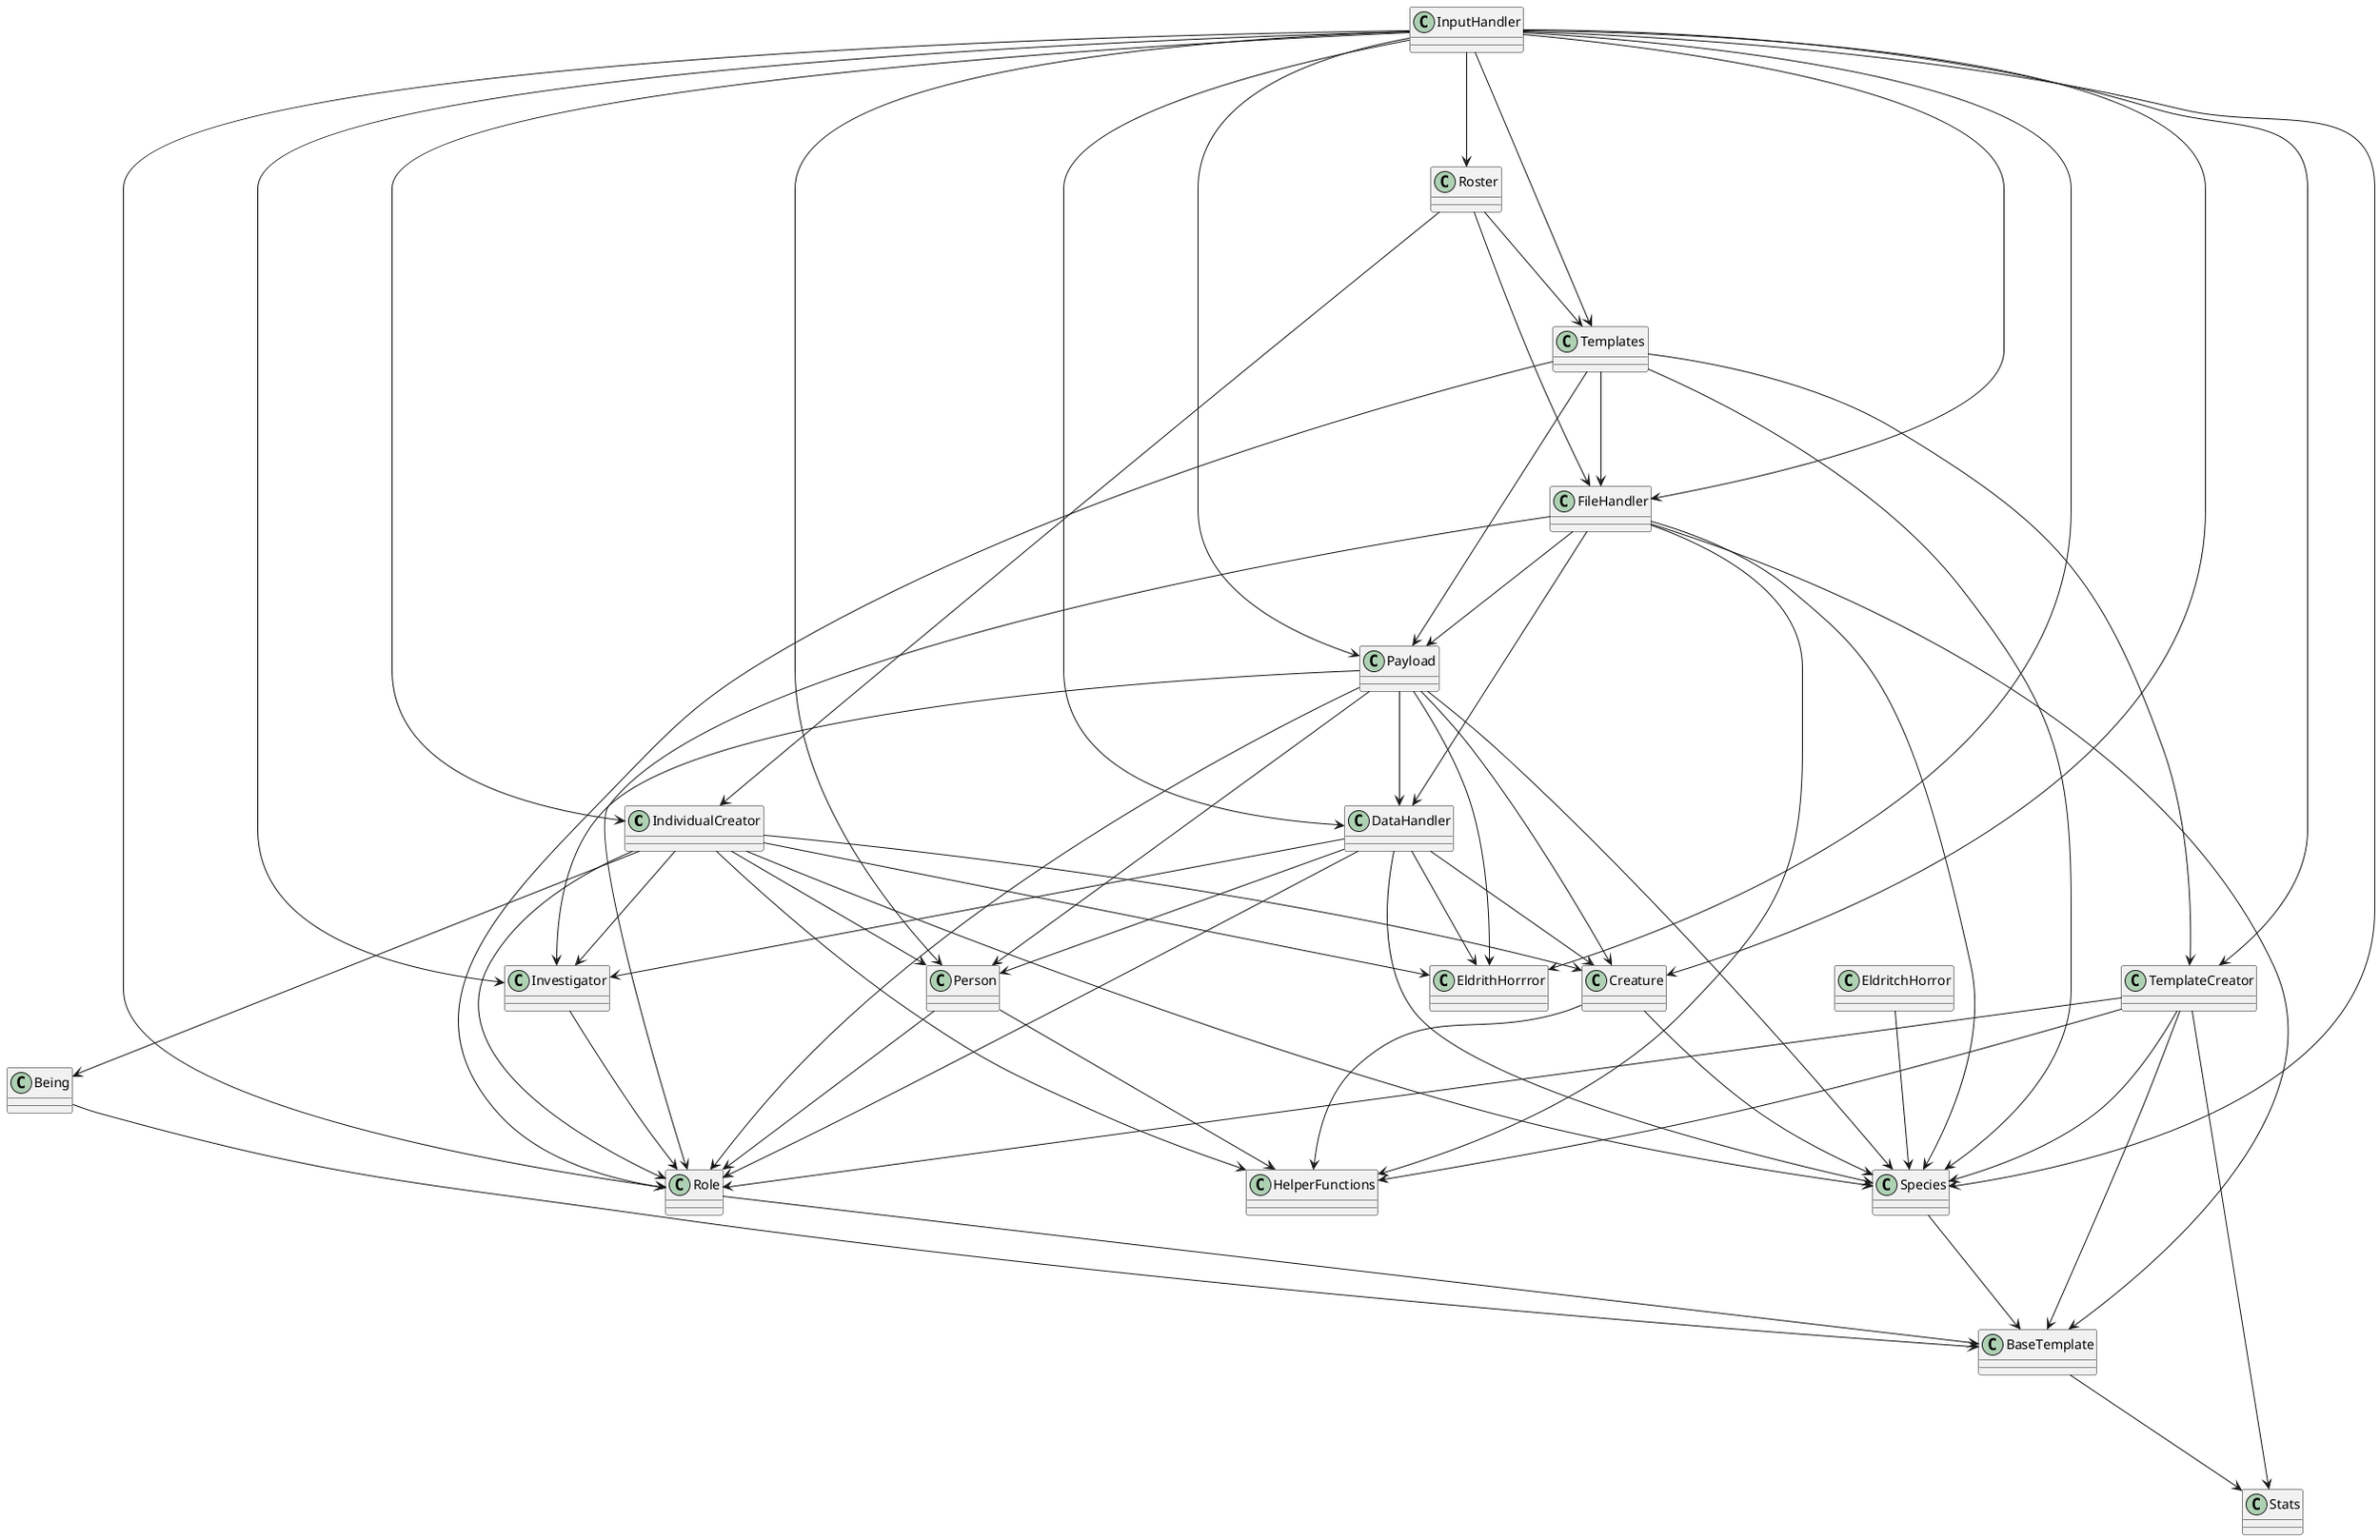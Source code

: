 @startuml
'https://plantuml.com/class-diagram

class IndividualCreator
class TemplateCreator
class Payload
class Stats
class DataHandler
class FileHandler
class HelperFunctions
class InputHandler
class Being
class Creature
class EldrithHorrror
class Investigator
class Person
class BaseTemplate
class Role
class Species
class IndividualCreator
class Templates
class Roster

IndividualCreator ---> Investigator
IndividualCreator ---> EldrithHorrror
IndividualCreator ---> Creature
IndividualCreator ---> Person
IndividualCreator ---> Being
IndividualCreator ---> HelperFunctions
IndividualCreator ---> Species
IndividualCreator ---> Role
TemplateCreator ---> Role
TemplateCreator ---> Species
TemplateCreator ---> BaseTemplate
TemplateCreator ---> HelperFunctions
TemplateCreator ---> Stats

Species ---> BaseTemplate
Role ---> BaseTemplate
BaseTemplate ---> Stats

Person ---> HelperFunctions
Person ---> Role
Investigator ---> Role
EldritchHorror ---> Species
Creature ---> Species
Creature ---> HelperFunctions
Being ---> BaseTemplate


Payload ---> Investigator
Payload ---> Person
Payload ---> Creature
Payload ---> EldrithHorrror
Payload ---> Species
Payload ---> Role
Payload ---> DataHandler

DataHandler ---> Investigator
DataHandler ---> Person
DataHandler ---> Creature
DataHandler ---> EldrithHorrror
DataHandler ---> Role
DataHandler ---> Species

FileHandler ---> BaseTemplate
FileHandler ---> Role
FileHandler ---> Species
FileHandler ---> HelperFunctions
FileHandler ---> DataHandler
FileHandler ---> Payload

Templates ---> TemplateCreator
Templates ---> Role
Templates ---> Species
Templates ---> FileHandler
Templates ---> Payload

Roster ---> Templates
Roster ---> IndividualCreator
Roster ---> FileHandler

InputHandler ---> Investigator
InputHandler ---> Person
InputHandler ---> Creature
InputHandler ---> EldrithHorrror
InputHandler ---> IndividualCreator
InputHandler ---> TemplateCreator
InputHandler ---> DataHandler
InputHandler ---> Role
InputHandler ---> Species
InputHandler ---> Payload
InputHandler ---> Roster
InputHandler ---> FileHandler
InputHandler ---> Templates

@enduml